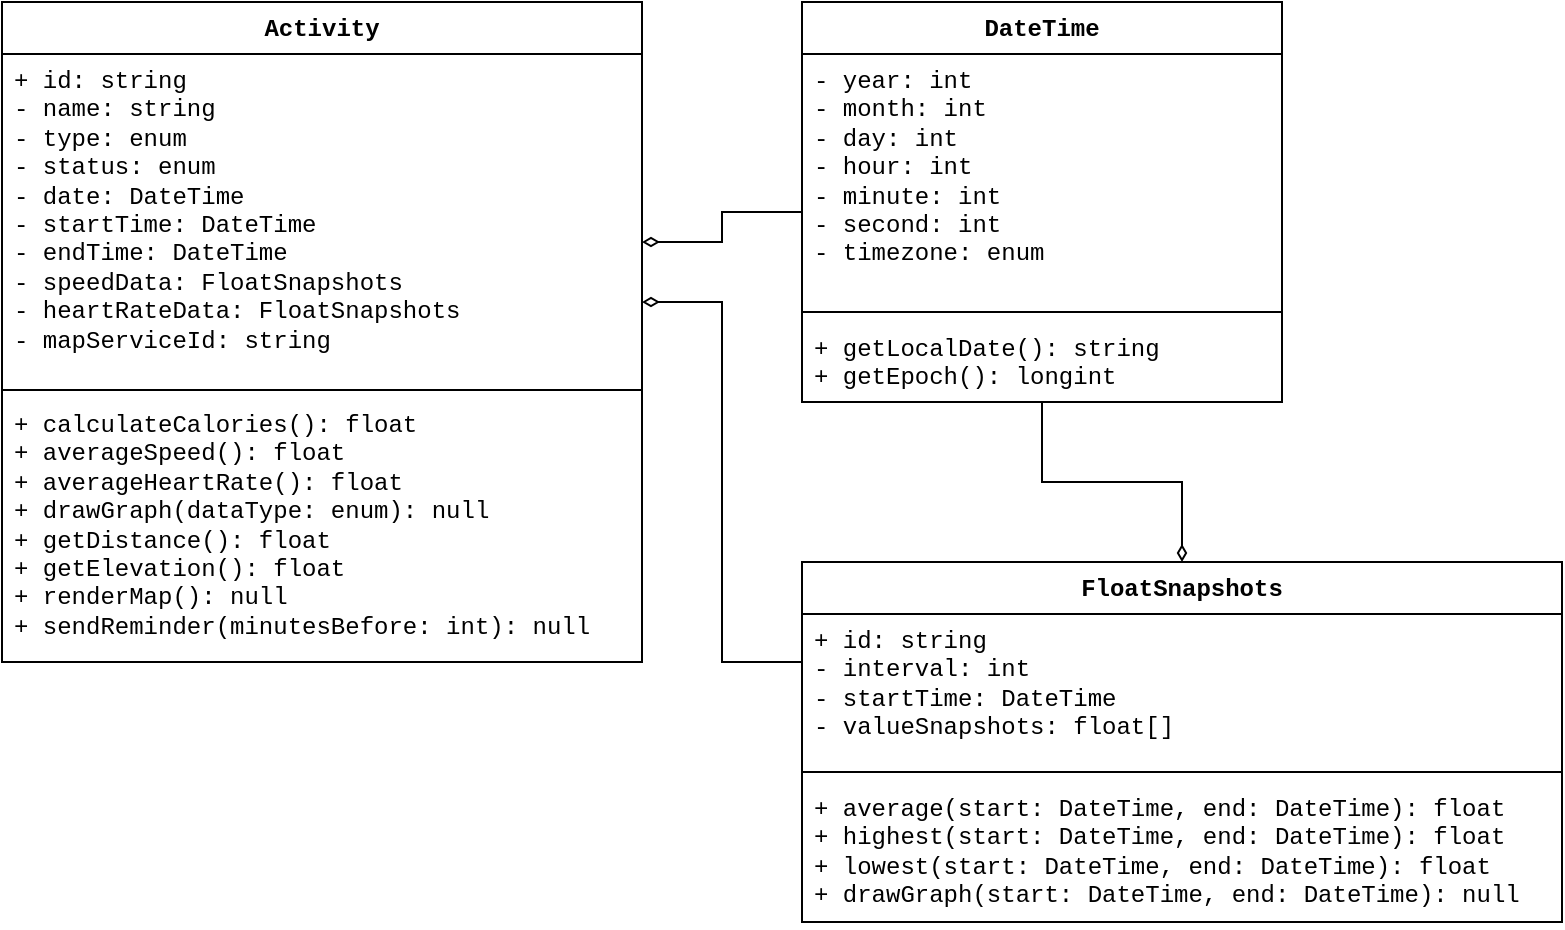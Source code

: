 <mxfile version="22.0.3" type="device" pages="2">
  <diagram name="Page-1" id="p7R4AcTIF9QQXqpeVO7Y">
    <mxGraphModel dx="1195" dy="654" grid="1" gridSize="10" guides="1" tooltips="1" connect="1" arrows="1" fold="1" page="1" pageScale="1" pageWidth="850" pageHeight="1100" math="0" shadow="0">
      <root>
        <mxCell id="0" />
        <mxCell id="1" parent="0" />
        <mxCell id="SMVcqyuhqhL3269I1vGI-30" style="edgeStyle=orthogonalEdgeStyle;shape=connector;rounded=0;orthogonalLoop=1;jettySize=auto;html=1;labelBackgroundColor=default;strokeColor=default;align=center;verticalAlign=middle;fontFamily=Helvetica;fontSize=11;fontColor=default;startArrow=diamondThin;startFill=0;endArrow=none;endFill=0;" edge="1" parent="1" source="SMVcqyuhqhL3269I1vGI-1" target="SMVcqyuhqhL3269I1vGI-21">
          <mxGeometry relative="1" as="geometry">
            <Array as="points">
              <mxPoint x="400" y="160" />
              <mxPoint x="400" y="145" />
            </Array>
          </mxGeometry>
        </mxCell>
        <mxCell id="SMVcqyuhqhL3269I1vGI-33" style="edgeStyle=orthogonalEdgeStyle;shape=connector;rounded=0;orthogonalLoop=1;jettySize=auto;html=1;labelBackgroundColor=default;strokeColor=default;align=center;verticalAlign=middle;fontFamily=Helvetica;fontSize=11;fontColor=default;startArrow=diamondThin;startFill=0;endArrow=none;endFill=0;" edge="1" parent="1" source="SMVcqyuhqhL3269I1vGI-1" target="SMVcqyuhqhL3269I1vGI-5">
          <mxGeometry relative="1" as="geometry">
            <Array as="points">
              <mxPoint x="400" y="190" />
              <mxPoint x="400" y="370" />
            </Array>
          </mxGeometry>
        </mxCell>
        <mxCell id="SMVcqyuhqhL3269I1vGI-1" value="Activity" style="swimlane;fontStyle=1;align=center;verticalAlign=top;childLayout=stackLayout;horizontal=1;startSize=26;horizontalStack=0;resizeParent=1;resizeParentMax=0;resizeLast=0;collapsible=1;marginBottom=0;whiteSpace=wrap;html=1;fontFamily=Courier New;" vertex="1" parent="1">
          <mxGeometry x="40" y="40" width="320" height="330" as="geometry" />
        </mxCell>
        <mxCell id="SMVcqyuhqhL3269I1vGI-2" value="+ id: string&lt;br&gt;- name: string&lt;br&gt;- type: enum&lt;br&gt;- status: enum&lt;br&gt;- date: DateTime&lt;br&gt;- startTime: DateTime&lt;br&gt;- endTime: DateTime&lt;br&gt;- speedData:&amp;nbsp;FloatSnapshots&lt;br&gt;- heartRateData:&amp;nbsp;FloatSnapshots&lt;br&gt;- mapServiceId: string" style="text;strokeColor=none;fillColor=none;align=left;verticalAlign=top;spacingLeft=4;spacingRight=4;overflow=hidden;rotatable=0;points=[[0,0.5],[1,0.5]];portConstraint=eastwest;whiteSpace=wrap;html=1;fontFamily=Courier New;" vertex="1" parent="SMVcqyuhqhL3269I1vGI-1">
          <mxGeometry y="26" width="320" height="164" as="geometry" />
        </mxCell>
        <mxCell id="SMVcqyuhqhL3269I1vGI-3" value="" style="line;strokeWidth=1;fillColor=none;align=left;verticalAlign=middle;spacingTop=-1;spacingLeft=3;spacingRight=3;rotatable=0;labelPosition=right;points=[];portConstraint=eastwest;strokeColor=inherit;fontFamily=Courier New;" vertex="1" parent="SMVcqyuhqhL3269I1vGI-1">
          <mxGeometry y="190" width="320" height="8" as="geometry" />
        </mxCell>
        <mxCell id="SMVcqyuhqhL3269I1vGI-4" value="+ calculateCalories(): float&lt;br&gt;+ averageSpeed(): float&lt;br&gt;+ averageHeartRate(): float&lt;br&gt;+ drawGraph(dataType: enum): null&lt;br&gt;+ getDistance(): float&lt;br&gt;+ getElevation(): float&lt;br&gt;+ renderMap(): null&lt;br&gt;+ sendReminder(minutesBefore: int): null" style="text;strokeColor=none;fillColor=none;align=left;verticalAlign=top;spacingLeft=4;spacingRight=4;overflow=hidden;rotatable=0;points=[[0,0.5],[1,0.5]];portConstraint=eastwest;whiteSpace=wrap;html=1;fontFamily=Courier New;" vertex="1" parent="SMVcqyuhqhL3269I1vGI-1">
          <mxGeometry y="198" width="320" height="132" as="geometry" />
        </mxCell>
        <mxCell id="SMVcqyuhqhL3269I1vGI-34" style="edgeStyle=orthogonalEdgeStyle;shape=connector;rounded=0;orthogonalLoop=1;jettySize=auto;html=1;labelBackgroundColor=default;strokeColor=default;align=center;verticalAlign=middle;fontFamily=Helvetica;fontSize=11;fontColor=default;startArrow=diamondThin;startFill=0;endArrow=none;endFill=0;" edge="1" parent="1" source="SMVcqyuhqhL3269I1vGI-5" target="SMVcqyuhqhL3269I1vGI-21">
          <mxGeometry relative="1" as="geometry" />
        </mxCell>
        <mxCell id="SMVcqyuhqhL3269I1vGI-5" value="FloatSnapshots" style="swimlane;fontStyle=1;align=center;verticalAlign=top;childLayout=stackLayout;horizontal=1;startSize=26;horizontalStack=0;resizeParent=1;resizeParentMax=0;resizeLast=0;collapsible=1;marginBottom=0;whiteSpace=wrap;html=1;fontFamily=Courier New;" vertex="1" parent="1">
          <mxGeometry x="440" y="320" width="380" height="180" as="geometry" />
        </mxCell>
        <mxCell id="SMVcqyuhqhL3269I1vGI-6" value="+ id: string&lt;br&gt;- interval: int&lt;br&gt;- startTime: DateTime&lt;br&gt;- valueSnapshots: float[]" style="text;strokeColor=none;fillColor=none;align=left;verticalAlign=top;spacingLeft=4;spacingRight=4;overflow=hidden;rotatable=0;points=[[0,0.5],[1,0.5]];portConstraint=eastwest;whiteSpace=wrap;html=1;fontFamily=Courier New;" vertex="1" parent="SMVcqyuhqhL3269I1vGI-5">
          <mxGeometry y="26" width="380" height="74" as="geometry" />
        </mxCell>
        <mxCell id="SMVcqyuhqhL3269I1vGI-7" value="" style="line;strokeWidth=1;fillColor=none;align=left;verticalAlign=middle;spacingTop=-1;spacingLeft=3;spacingRight=3;rotatable=0;labelPosition=right;points=[];portConstraint=eastwest;strokeColor=inherit;fontFamily=Courier New;" vertex="1" parent="SMVcqyuhqhL3269I1vGI-5">
          <mxGeometry y="100" width="380" height="10" as="geometry" />
        </mxCell>
        <mxCell id="SMVcqyuhqhL3269I1vGI-8" value="+&amp;nbsp;average(start: DateTime, end: DateTime): float&lt;br&gt;+&amp;nbsp;highest(start: DateTime, end: DateTime): float&lt;br&gt;+&amp;nbsp;lowest(start: DateTime, end: DateTime): float&lt;br&gt;+&amp;nbsp;drawGraph(start: DateTime, end: DateTime): null" style="text;strokeColor=none;fillColor=none;align=left;verticalAlign=top;spacingLeft=4;spacingRight=4;overflow=hidden;rotatable=0;points=[[0,0.5],[1,0.5]];portConstraint=eastwest;whiteSpace=wrap;html=1;fontFamily=Courier New;" vertex="1" parent="SMVcqyuhqhL3269I1vGI-5">
          <mxGeometry y="110" width="380" height="70" as="geometry" />
        </mxCell>
        <mxCell id="SMVcqyuhqhL3269I1vGI-21" value="DateTime" style="swimlane;fontStyle=1;align=center;verticalAlign=top;childLayout=stackLayout;horizontal=1;startSize=26;horizontalStack=0;resizeParent=1;resizeParentMax=0;resizeLast=0;collapsible=1;marginBottom=0;whiteSpace=wrap;html=1;fontFamily=Courier New;" vertex="1" parent="1">
          <mxGeometry x="440" y="40" width="240" height="200" as="geometry" />
        </mxCell>
        <mxCell id="SMVcqyuhqhL3269I1vGI-22" value="- year: int&lt;br&gt;-&amp;nbsp;month: int&lt;br&gt;-&amp;nbsp;day: int&lt;br&gt;-&amp;nbsp;hour: int&lt;br&gt;-&amp;nbsp;minute: int&lt;br&gt;-&amp;nbsp;second: int&lt;br&gt;-&amp;nbsp;timezone: enum" style="text;strokeColor=none;fillColor=none;align=left;verticalAlign=top;spacingLeft=4;spacingRight=4;overflow=hidden;rotatable=0;points=[[0,0.5],[1,0.5]];portConstraint=eastwest;whiteSpace=wrap;html=1;fontFamily=Courier New;" vertex="1" parent="SMVcqyuhqhL3269I1vGI-21">
          <mxGeometry y="26" width="240" height="124" as="geometry" />
        </mxCell>
        <mxCell id="SMVcqyuhqhL3269I1vGI-23" value="" style="line;strokeWidth=1;fillColor=none;align=left;verticalAlign=middle;spacingTop=-1;spacingLeft=3;spacingRight=3;rotatable=0;labelPosition=right;points=[];portConstraint=eastwest;strokeColor=inherit;fontFamily=Courier New;" vertex="1" parent="SMVcqyuhqhL3269I1vGI-21">
          <mxGeometry y="150" width="240" height="10" as="geometry" />
        </mxCell>
        <mxCell id="SMVcqyuhqhL3269I1vGI-24" value="+ getLocalDate(): string&lt;br&gt;+ getEpoch(): longint" style="text;strokeColor=none;fillColor=none;align=left;verticalAlign=top;spacingLeft=4;spacingRight=4;overflow=hidden;rotatable=0;points=[[0,0.5],[1,0.5]];portConstraint=eastwest;whiteSpace=wrap;html=1;fontFamily=Courier New;" vertex="1" parent="SMVcqyuhqhL3269I1vGI-21">
          <mxGeometry y="160" width="240" height="40" as="geometry" />
        </mxCell>
      </root>
    </mxGraphModel>
  </diagram>
  <diagram id="BI9tfXuzE6aW9vyWPtuc" name="Page-2">
    <mxGraphModel dx="1195" dy="654" grid="1" gridSize="10" guides="1" tooltips="1" connect="1" arrows="1" fold="1" page="1" pageScale="1" pageWidth="850" pageHeight="1100" math="0" shadow="0">
      <root>
        <mxCell id="0" />
        <mxCell id="1" parent="0" />
        <mxCell id="ShJ86JKUq4CFySIh93Wa-1" value="" style="shape=umlLifeline;perimeter=lifelinePerimeter;whiteSpace=wrap;html=1;container=1;dropTarget=0;collapsible=0;recursiveResize=0;outlineConnect=0;portConstraint=eastwest;newEdgeStyle={&quot;curved&quot;:0,&quot;rounded&quot;:0};participant=umlActor;fontFamily=Helvetica;fontSize=11;fontColor=default;flipH=0;" vertex="1" parent="1">
          <mxGeometry x="40" y="40" width="20" height="600" as="geometry" />
        </mxCell>
        <mxCell id="ShJ86JKUq4CFySIh93Wa-2" value="User" style="text;html=1;align=center;verticalAlign=middle;resizable=0;points=[];autosize=1;strokeColor=none;fillColor=none;fontSize=11;fontFamily=Helvetica;fontColor=default;" vertex="1" parent="1">
          <mxGeometry x="25" y="10" width="50" height="30" as="geometry" />
        </mxCell>
        <mxCell id="ShJ86JKUq4CFySIh93Wa-3" value=":App" style="shape=umlLifeline;perimeter=lifelinePerimeter;whiteSpace=wrap;html=1;container=1;dropTarget=0;collapsible=0;recursiveResize=0;outlineConnect=0;portConstraint=eastwest;newEdgeStyle={&quot;curved&quot;:0,&quot;rounded&quot;:0};fontFamily=Helvetica;fontSize=11;fontColor=default;flipH=0;" vertex="1" parent="1">
          <mxGeometry x="450" y="40" width="100" height="400" as="geometry" />
        </mxCell>
        <mxCell id="ShJ86JKUq4CFySIh93Wa-10" value="" style="html=1;points=[[0,0,0,0,5],[0,1,0,0,-5],[1,0,0,0,5],[1,1,0,0,-5]];perimeter=orthogonalPerimeter;outlineConnect=0;targetShapes=umlLifeline;portConstraint=eastwest;newEdgeStyle={&quot;curved&quot;:0,&quot;rounded&quot;:0};fontFamily=Helvetica;fontSize=11;fontColor=default;" vertex="1" parent="ShJ86JKUq4CFySIh93Wa-3">
          <mxGeometry x="45" y="140" width="10" height="220" as="geometry" />
        </mxCell>
        <mxCell id="ShJ86JKUq4CFySIh93Wa-16" value="" style="html=1;points=[[0,0,0,0,5],[0,1,0,0,-5],[1,0,0,0,5],[1,1,0,0,-5]];perimeter=orthogonalPerimeter;outlineConnect=0;targetShapes=umlLifeline;portConstraint=eastwest;newEdgeStyle={&quot;curved&quot;:0,&quot;rounded&quot;:0};fontFamily=Helvetica;fontSize=11;fontColor=default;" vertex="1" parent="ShJ86JKUq4CFySIh93Wa-3">
          <mxGeometry x="50" y="240" width="10" height="20" as="geometry" />
        </mxCell>
        <mxCell id="ShJ86JKUq4CFySIh93Wa-17" value="parseData" style="html=1;align=left;spacingLeft=2;endArrow=block;rounded=0;edgeStyle=orthogonalEdgeStyle;curved=0;rounded=0;labelBackgroundColor=default;strokeColor=default;verticalAlign=middle;fontFamily=Helvetica;fontSize=11;fontColor=default;shape=connector;" edge="1" target="ShJ86JKUq4CFySIh93Wa-16" parent="ShJ86JKUq4CFySIh93Wa-3">
          <mxGeometry relative="1" as="geometry">
            <mxPoint x="55" y="220" as="sourcePoint" />
            <Array as="points">
              <mxPoint x="85" y="250" />
            </Array>
          </mxGeometry>
        </mxCell>
        <mxCell id="ShJ86JKUq4CFySIh93Wa-18" value="" style="html=1;points=[[0,0,0,0,5],[0,1,0,0,-5],[1,0,0,0,5],[1,1,0,0,-5]];perimeter=orthogonalPerimeter;outlineConnect=0;targetShapes=umlLifeline;portConstraint=eastwest;newEdgeStyle={&quot;curved&quot;:0,&quot;rounded&quot;:0};fontFamily=Helvetica;fontSize=11;fontColor=default;" vertex="1" parent="ShJ86JKUq4CFySIh93Wa-3">
          <mxGeometry x="50" y="300" width="10" height="20" as="geometry" />
        </mxCell>
        <mxCell id="ShJ86JKUq4CFySIh93Wa-19" value="calculateStatistics" style="html=1;align=left;spacingLeft=2;endArrow=block;rounded=0;edgeStyle=orthogonalEdgeStyle;curved=0;rounded=0;labelBackgroundColor=default;strokeColor=default;verticalAlign=middle;fontFamily=Helvetica;fontSize=11;fontColor=default;shape=connector;" edge="1" parent="ShJ86JKUq4CFySIh93Wa-3" target="ShJ86JKUq4CFySIh93Wa-18">
          <mxGeometry relative="1" as="geometry">
            <mxPoint x="55" y="280" as="sourcePoint" />
            <Array as="points">
              <mxPoint x="85" y="310" />
            </Array>
          </mxGeometry>
        </mxCell>
        <mxCell id="ShJ86JKUq4CFySIh93Wa-4" value=":Database" style="shape=umlLifeline;perimeter=lifelinePerimeter;whiteSpace=wrap;html=1;container=1;dropTarget=0;collapsible=0;recursiveResize=0;outlineConnect=0;portConstraint=eastwest;newEdgeStyle={&quot;curved&quot;:0,&quot;rounded&quot;:0};fontFamily=Helvetica;fontSize=11;fontColor=default;flipH=0;" vertex="1" parent="1">
          <mxGeometry x="700" y="40" width="100" height="240" as="geometry" />
        </mxCell>
        <mxCell id="ShJ86JKUq4CFySIh93Wa-11" value="" style="html=1;points=[[0,0,0,0,5],[0,1,0,0,-5],[1,0,0,0,5],[1,1,0,0,-5]];perimeter=orthogonalPerimeter;outlineConnect=0;targetShapes=umlLifeline;portConstraint=eastwest;newEdgeStyle={&quot;curved&quot;:0,&quot;rounded&quot;:0};fontFamily=Helvetica;fontSize=11;fontColor=default;" vertex="1" parent="ShJ86JKUq4CFySIh93Wa-4">
          <mxGeometry x="45" y="160" width="10" height="60" as="geometry" />
        </mxCell>
        <mxCell id="ShJ86JKUq4CFySIh93Wa-5" value=":StatisticPage" style="shape=umlLifeline;perimeter=lifelinePerimeter;whiteSpace=wrap;html=1;container=1;dropTarget=0;collapsible=0;recursiveResize=0;outlineConnect=0;portConstraint=eastwest;newEdgeStyle={&quot;curved&quot;:0,&quot;rounded&quot;:0};fontFamily=Helvetica;fontSize=11;fontColor=default;flipH=0;" vertex="1" parent="1">
          <mxGeometry x="200" y="40" width="100" height="600" as="geometry" />
        </mxCell>
        <mxCell id="ShJ86JKUq4CFySIh93Wa-9" value="" style="html=1;points=[[0,0,0,0,5],[0,1,0,0,-5],[1,0,0,0,5],[1,1,0,0,-5]];perimeter=orthogonalPerimeter;outlineConnect=0;targetShapes=umlLifeline;portConstraint=eastwest;newEdgeStyle={&quot;curved&quot;:0,&quot;rounded&quot;:0};fontFamily=Helvetica;fontSize=11;fontColor=default;" vertex="1" parent="ShJ86JKUq4CFySIh93Wa-5">
          <mxGeometry x="45" y="50" width="10" height="490" as="geometry" />
        </mxCell>
        <mxCell id="ShJ86JKUq4CFySIh93Wa-12" value="" style="html=1;points=[[0,0,0,0,5],[0,1,0,0,-5],[1,0,0,0,5],[1,1,0,0,-5]];perimeter=orthogonalPerimeter;outlineConnect=0;targetShapes=umlLifeline;portConstraint=eastwest;newEdgeStyle={&quot;curved&quot;:0,&quot;rounded&quot;:0};fontFamily=Helvetica;fontSize=11;fontColor=default;" vertex="1" parent="ShJ86JKUq4CFySIh93Wa-5">
          <mxGeometry x="50" y="100" width="10" height="20" as="geometry" />
        </mxCell>
        <mxCell id="ShJ86JKUq4CFySIh93Wa-13" value="validateFilter" style="html=1;align=left;spacingLeft=2;endArrow=block;rounded=0;edgeStyle=orthogonalEdgeStyle;curved=0;rounded=0;labelBackgroundColor=default;strokeColor=default;verticalAlign=middle;fontFamily=Helvetica;fontSize=11;fontColor=default;shape=connector;" edge="1" target="ShJ86JKUq4CFySIh93Wa-12" parent="ShJ86JKUq4CFySIh93Wa-5">
          <mxGeometry relative="1" as="geometry">
            <mxPoint x="55" y="80" as="sourcePoint" />
            <Array as="points">
              <mxPoint x="85" y="110" />
            </Array>
          </mxGeometry>
        </mxCell>
        <mxCell id="ShJ86JKUq4CFySIh93Wa-21" value="" style="html=1;points=[[0,0,0,0,5],[0,1,0,0,-5],[1,0,0,0,5],[1,1,0,0,-5]];perimeter=orthogonalPerimeter;outlineConnect=0;targetShapes=umlLifeline;portConstraint=eastwest;newEdgeStyle={&quot;curved&quot;:0,&quot;rounded&quot;:0};fontFamily=Helvetica;fontSize=11;fontColor=default;" vertex="1" parent="ShJ86JKUq4CFySIh93Wa-5">
          <mxGeometry x="50" y="380" width="10" height="20" as="geometry" />
        </mxCell>
        <mxCell id="ShJ86JKUq4CFySIh93Wa-22" value="displayStatistics" style="html=1;align=left;spacingLeft=2;endArrow=block;rounded=0;edgeStyle=orthogonalEdgeStyle;curved=0;rounded=0;labelBackgroundColor=default;strokeColor=default;verticalAlign=middle;fontFamily=Helvetica;fontSize=11;fontColor=default;shape=connector;" edge="1" parent="ShJ86JKUq4CFySIh93Wa-5" target="ShJ86JKUq4CFySIh93Wa-21">
          <mxGeometry relative="1" as="geometry">
            <mxPoint x="55" y="360" as="sourcePoint" />
            <Array as="points">
              <mxPoint x="85" y="390" />
            </Array>
          </mxGeometry>
        </mxCell>
        <mxCell id="ShJ86JKUq4CFySIh93Wa-26" value="" style="html=1;points=[[0,0,0,0,5],[0,1,0,0,-5],[1,0,0,0,5],[1,1,0,0,-5]];perimeter=orthogonalPerimeter;outlineConnect=0;targetShapes=umlLifeline;portConstraint=eastwest;newEdgeStyle={&quot;curved&quot;:0,&quot;rounded&quot;:0};fontFamily=Helvetica;fontSize=11;fontColor=default;" vertex="1" parent="ShJ86JKUq4CFySIh93Wa-5">
          <mxGeometry x="50" y="480" width="10" height="20" as="geometry" />
        </mxCell>
        <mxCell id="ShJ86JKUq4CFySIh93Wa-27" value="displayError" style="html=1;align=left;spacingLeft=2;endArrow=block;rounded=0;edgeStyle=orthogonalEdgeStyle;curved=0;rounded=0;labelBackgroundColor=default;strokeColor=default;verticalAlign=middle;fontFamily=Helvetica;fontSize=11;fontColor=default;shape=connector;" edge="1" parent="ShJ86JKUq4CFySIh93Wa-5" target="ShJ86JKUq4CFySIh93Wa-26">
          <mxGeometry relative="1" as="geometry">
            <mxPoint x="55" y="460" as="sourcePoint" />
            <Array as="points">
              <mxPoint x="85" y="490" />
            </Array>
          </mxGeometry>
        </mxCell>
        <mxCell id="ShJ86JKUq4CFySIh93Wa-6" value="filterData(fromDate, toDate)" style="html=1;verticalAlign=bottom;endArrow=block;curved=0;rounded=0;labelBackgroundColor=default;strokeColor=default;align=center;fontFamily=Helvetica;fontSize=11;fontColor=default;shape=connector;" edge="1" parent="1">
          <mxGeometry width="80" relative="1" as="geometry">
            <mxPoint x="49.5" y="100" as="sourcePoint" />
            <mxPoint x="245" y="100" as="targetPoint" />
          </mxGeometry>
        </mxCell>
        <mxCell id="ShJ86JKUq4CFySIh93Wa-7" value="fetchActivityHistory(fromDate, toDate)" style="html=1;verticalAlign=bottom;endArrow=block;curved=0;rounded=0;labelBackgroundColor=default;strokeColor=default;align=center;fontFamily=Helvetica;fontSize=11;fontColor=default;shape=connector;" edge="1" parent="1">
          <mxGeometry width="80" relative="1" as="geometry">
            <mxPoint x="255" y="200" as="sourcePoint" />
            <mxPoint x="495" y="200" as="targetPoint" />
          </mxGeometry>
        </mxCell>
        <mxCell id="ShJ86JKUq4CFySIh93Wa-8" value="queryDatabase(fromDate, toDate)" style="html=1;verticalAlign=bottom;endArrow=block;curved=0;rounded=0;labelBackgroundColor=default;strokeColor=default;align=center;fontFamily=Helvetica;fontSize=11;fontColor=default;shape=connector;" edge="1" parent="1">
          <mxGeometry width="80" relative="1" as="geometry">
            <mxPoint x="505" y="220" as="sourcePoint" />
            <mxPoint x="745" y="220" as="targetPoint" />
          </mxGeometry>
        </mxCell>
        <mxCell id="ShJ86JKUq4CFySIh93Wa-14" value="" style="html=1;verticalAlign=bottom;endArrow=open;dashed=1;endSize=8;curved=0;rounded=0;labelBackgroundColor=default;strokeColor=default;align=center;fontFamily=Helvetica;fontSize=11;fontColor=default;shape=connector;" edge="1" parent="1">
          <mxGeometry relative="1" as="geometry">
            <mxPoint x="745" y="240" as="sourcePoint" />
            <mxPoint x="505" y="240" as="targetPoint" />
          </mxGeometry>
        </mxCell>
        <mxCell id="ShJ86JKUq4CFySIh93Wa-20" value="" style="html=1;verticalAlign=bottom;endArrow=open;dashed=1;endSize=8;curved=0;rounded=0;labelBackgroundColor=default;strokeColor=default;align=center;fontFamily=Helvetica;fontSize=11;fontColor=default;shape=connector;" edge="1" parent="1">
          <mxGeometry relative="1" as="geometry">
            <mxPoint x="495" y="380" as="sourcePoint" />
            <mxPoint x="255" y="380" as="targetPoint" />
          </mxGeometry>
        </mxCell>
        <mxCell id="ShJ86JKUq4CFySIh93Wa-23" value="alt" style="shape=umlFrame;whiteSpace=wrap;html=1;pointerEvents=0;fontFamily=Helvetica;fontSize=11;fontColor=default;" vertex="1" parent="1">
          <mxGeometry x="160" y="170" width="640" height="430" as="geometry" />
        </mxCell>
        <mxCell id="ShJ86JKUq4CFySIh93Wa-24" value="[valid filter]" style="text;html=1;align=left;verticalAlign=middle;resizable=0;points=[];autosize=1;strokeColor=none;fillColor=none;fontSize=11;fontFamily=Helvetica;fontColor=default;" vertex="1" parent="1">
          <mxGeometry x="160" y="200" width="80" height="30" as="geometry" />
        </mxCell>
        <mxCell id="ShJ86JKUq4CFySIh93Wa-25" value="[invalid filter]" style="text;html=1;align=left;verticalAlign=middle;resizable=0;points=[];autosize=1;strokeColor=none;fillColor=none;fontSize=11;fontFamily=Helvetica;fontColor=default;" vertex="1" parent="1">
          <mxGeometry x="160" y="490" width="80" height="30" as="geometry" />
        </mxCell>
        <mxCell id="ShJ86JKUq4CFySIh93Wa-30" value="" style="line;strokeWidth=1;fillColor=none;align=left;verticalAlign=middle;spacingTop=-1;spacingLeft=3;spacingRight=3;rotatable=0;labelPosition=right;points=[];portConstraint=eastwest;strokeColor=inherit;fontFamily=Helvetica;fontSize=11;fontColor=default;dashed=1;" vertex="1" parent="1">
          <mxGeometry x="160" y="470" width="640" height="8" as="geometry" />
        </mxCell>
      </root>
    </mxGraphModel>
  </diagram>
</mxfile>
